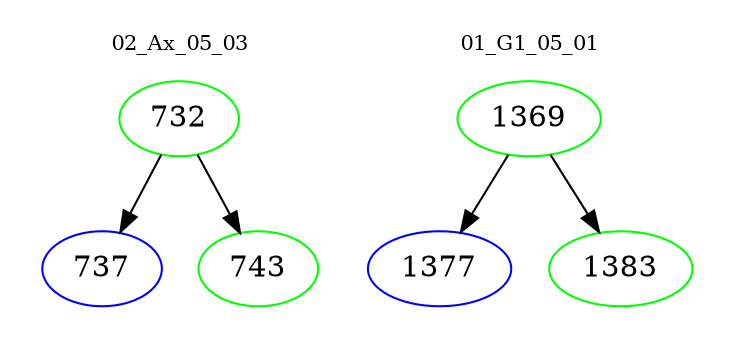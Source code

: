 digraph{
subgraph cluster_0 {
color = white
label = "02_Ax_05_03";
fontsize=10;
T0_732 [label="732", color="green"]
T0_732 -> T0_737 [color="black"]
T0_737 [label="737", color="blue"]
T0_732 -> T0_743 [color="black"]
T0_743 [label="743", color="green"]
}
subgraph cluster_1 {
color = white
label = "01_G1_05_01";
fontsize=10;
T1_1369 [label="1369", color="green"]
T1_1369 -> T1_1377 [color="black"]
T1_1377 [label="1377", color="blue"]
T1_1369 -> T1_1383 [color="black"]
T1_1383 [label="1383", color="green"]
}
}
